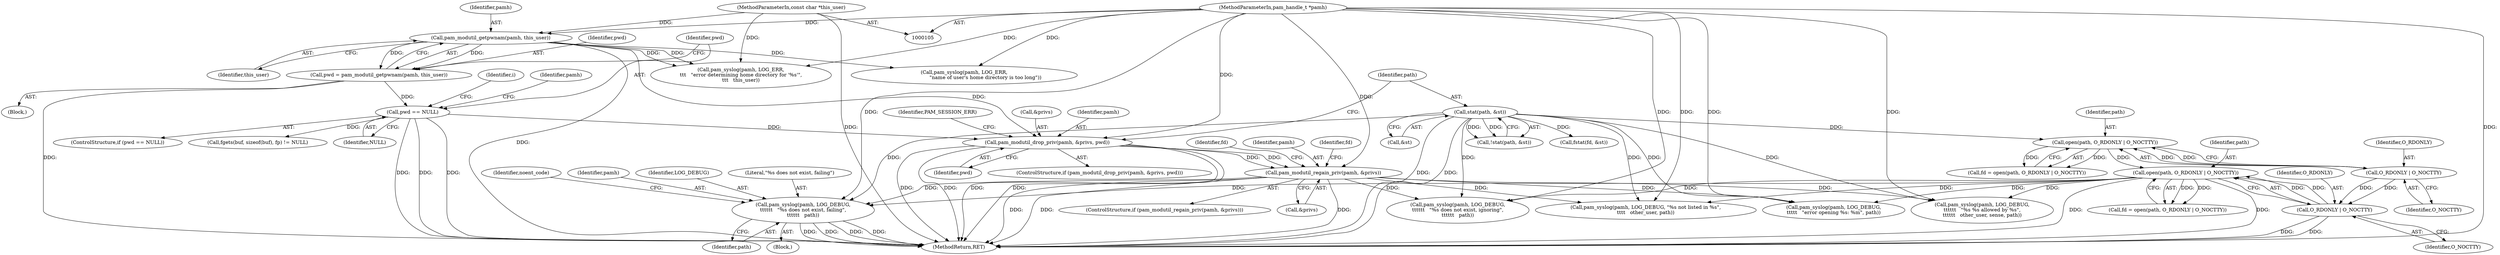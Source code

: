 digraph "0_altlinux_843807a3a90f52e7538be756616510730a24739a@API" {
"1000360" [label="(Call,pam_syslog(pamh, LOG_DEBUG,\n\t\t\t\t\t\t   \"%s does not exist, failing\",\n\t\t\t\t\t\t   path))"];
"1000216" [label="(Call,pam_modutil_regain_priv(pamh, &privs))"];
"1000175" [label="(Call,pam_modutil_drop_priv(pamh, &privs, pwd))"];
"1000130" [label="(Call,pam_modutil_getpwnam(pamh, this_user))"];
"1000106" [label="(MethodParameterIn,pam_handle_t *pamh)"];
"1000108" [label="(MethodParameterIn,const char *this_user)"];
"1000134" [label="(Call,pwd == NULL)"];
"1000128" [label="(Call,pwd = pam_modutil_getpwnam(pamh, this_user))"];
"1000184" [label="(Call,stat(path, &st))"];
"1000207" [label="(Call,open(path, O_RDONLY | O_NOCTTY))"];
"1000200" [label="(Call,open(path, O_RDONLY | O_NOCTTY))"];
"1000202" [label="(Call,O_RDONLY | O_NOCTTY)"];
"1000209" [label="(Call,O_RDONLY | O_NOCTTY)"];
"1000179" [label="(Identifier,pwd)"];
"1000215" [label="(ControlStructure,if (pam_modutil_regain_priv(pamh, &privs)))"];
"1000203" [label="(Identifier,O_RDONLY)"];
"1000185" [label="(Identifier,path)"];
"1000361" [label="(Identifier,pamh)"];
"1000139" [label="(Identifier,pamh)"];
"1000363" [label="(Literal,\"%s does not exist, failing\")"];
"1000138" [label="(Call,pam_syslog(pamh, LOG_ERR,\n\t\t\t   \"error determining home directory for '%s'\",\n\t\t\t   this_user))"];
"1000231" [label="(Identifier,fd)"];
"1000218" [label="(Call,&privs)"];
"1000208" [label="(Identifier,path)"];
"1000168" [label="(Call,pam_syslog(pamh, LOG_ERR,\n                           \"name of user's home directory is too long\"))"];
"1000136" [label="(Identifier,NULL)"];
"1000177" [label="(Call,&privs)"];
"1000236" [label="(Call,fstat(fd, &st))"];
"1000108" [label="(MethodParameterIn,const char *this_user)"];
"1000210" [label="(Identifier,O_RDONLY)"];
"1000366" [label="(Identifier,noent_code)"];
"1000133" [label="(ControlStructure,if (pwd == NULL))"];
"1000216" [label="(Call,pam_modutil_regain_priv(pamh, &privs))"];
"1000131" [label="(Identifier,pamh)"];
"1000200" [label="(Call,open(path, O_RDONLY | O_NOCTTY))"];
"1000207" [label="(Call,open(path, O_RDONLY | O_NOCTTY))"];
"1000362" [label="(Identifier,LOG_DEBUG)"];
"1000360" [label="(Call,pam_syslog(pamh, LOG_DEBUG,\n\t\t\t\t\t\t   \"%s does not exist, failing\",\n\t\t\t\t\t\t   path))"];
"1000174" [label="(ControlStructure,if (pam_modutil_drop_priv(pamh, &privs, pwd)))"];
"1000130" [label="(Call,pam_modutil_getpwnam(pamh, this_user))"];
"1000128" [label="(Call,pwd = pam_modutil_getpwnam(pamh, this_user))"];
"1000132" [label="(Identifier,this_user)"];
"1000202" [label="(Call,O_RDONLY | O_NOCTTY)"];
"1000364" [label="(Identifier,path)"];
"1000217" [label="(Identifier,pamh)"];
"1000309" [label="(Call,pam_syslog(pamh, LOG_DEBUG,\n\t\t\t\t\t\t   \"%s %s allowed by %s\",\n\t\t\t\t\t\t   other_user, sense, path))"];
"1000176" [label="(Identifier,pamh)"];
"1000205" [label="(Call,fd = open(path, O_RDONLY | O_NOCTTY))"];
"1000258" [label="(Call,fgets(buf, sizeof(buf), fp) != NULL)"];
"1000371" [label="(Call,pam_syslog(pamh, LOG_DEBUG,\n\t\t\t\t\t   \"error opening %s: %m\", path))"];
"1000129" [label="(Identifier,pwd)"];
"1000350" [label="(Call,pam_syslog(pamh, LOG_DEBUG,\n\t\t\t\t\t\t   \"%s does not exist, ignoring\",\n\t\t\t\t\t\t   path))"];
"1000211" [label="(Identifier,O_NOCTTY)"];
"1000146" [label="(Identifier,i)"];
"1000181" [label="(Identifier,PAM_SESSION_ERR)"];
"1000209" [label="(Call,O_RDONLY | O_NOCTTY)"];
"1000223" [label="(Identifier,fd)"];
"1000323" [label="(Call,pam_syslog(pamh, LOG_DEBUG, \"%s not listed in %s\",\n\t\t\t\t   other_user, path))"];
"1000134" [label="(Call,pwd == NULL)"];
"1000112" [label="(Block,)"];
"1000201" [label="(Identifier,path)"];
"1000378" [label="(MethodReturn,RET)"];
"1000135" [label="(Identifier,pwd)"];
"1000204" [label="(Identifier,O_NOCTTY)"];
"1000106" [label="(MethodParameterIn,pam_handle_t *pamh)"];
"1000184" [label="(Call,stat(path, &st))"];
"1000183" [label="(Call,!stat(path, &st))"];
"1000359" [label="(Block,)"];
"1000198" [label="(Call,fd = open(path, O_RDONLY | O_NOCTTY))"];
"1000175" [label="(Call,pam_modutil_drop_priv(pamh, &privs, pwd))"];
"1000186" [label="(Call,&st)"];
"1000360" -> "1000359"  [label="AST: "];
"1000360" -> "1000364"  [label="CFG: "];
"1000361" -> "1000360"  [label="AST: "];
"1000362" -> "1000360"  [label="AST: "];
"1000363" -> "1000360"  [label="AST: "];
"1000364" -> "1000360"  [label="AST: "];
"1000366" -> "1000360"  [label="CFG: "];
"1000360" -> "1000378"  [label="DDG: "];
"1000360" -> "1000378"  [label="DDG: "];
"1000360" -> "1000378"  [label="DDG: "];
"1000360" -> "1000378"  [label="DDG: "];
"1000216" -> "1000360"  [label="DDG: "];
"1000106" -> "1000360"  [label="DDG: "];
"1000184" -> "1000360"  [label="DDG: "];
"1000207" -> "1000360"  [label="DDG: "];
"1000216" -> "1000215"  [label="AST: "];
"1000216" -> "1000218"  [label="CFG: "];
"1000217" -> "1000216"  [label="AST: "];
"1000218" -> "1000216"  [label="AST: "];
"1000223" -> "1000216"  [label="CFG: "];
"1000231" -> "1000216"  [label="CFG: "];
"1000216" -> "1000378"  [label="DDG: "];
"1000216" -> "1000378"  [label="DDG: "];
"1000216" -> "1000378"  [label="DDG: "];
"1000175" -> "1000216"  [label="DDG: "];
"1000175" -> "1000216"  [label="DDG: "];
"1000106" -> "1000216"  [label="DDG: "];
"1000216" -> "1000309"  [label="DDG: "];
"1000216" -> "1000323"  [label="DDG: "];
"1000216" -> "1000350"  [label="DDG: "];
"1000216" -> "1000371"  [label="DDG: "];
"1000175" -> "1000174"  [label="AST: "];
"1000175" -> "1000179"  [label="CFG: "];
"1000176" -> "1000175"  [label="AST: "];
"1000177" -> "1000175"  [label="AST: "];
"1000179" -> "1000175"  [label="AST: "];
"1000181" -> "1000175"  [label="CFG: "];
"1000185" -> "1000175"  [label="CFG: "];
"1000175" -> "1000378"  [label="DDG: "];
"1000175" -> "1000378"  [label="DDG: "];
"1000175" -> "1000378"  [label="DDG: "];
"1000175" -> "1000378"  [label="DDG: "];
"1000130" -> "1000175"  [label="DDG: "];
"1000106" -> "1000175"  [label="DDG: "];
"1000134" -> "1000175"  [label="DDG: "];
"1000130" -> "1000128"  [label="AST: "];
"1000130" -> "1000132"  [label="CFG: "];
"1000131" -> "1000130"  [label="AST: "];
"1000132" -> "1000130"  [label="AST: "];
"1000128" -> "1000130"  [label="CFG: "];
"1000130" -> "1000378"  [label="DDG: "];
"1000130" -> "1000128"  [label="DDG: "];
"1000130" -> "1000128"  [label="DDG: "];
"1000106" -> "1000130"  [label="DDG: "];
"1000108" -> "1000130"  [label="DDG: "];
"1000130" -> "1000138"  [label="DDG: "];
"1000130" -> "1000138"  [label="DDG: "];
"1000130" -> "1000168"  [label="DDG: "];
"1000106" -> "1000105"  [label="AST: "];
"1000106" -> "1000378"  [label="DDG: "];
"1000106" -> "1000138"  [label="DDG: "];
"1000106" -> "1000168"  [label="DDG: "];
"1000106" -> "1000309"  [label="DDG: "];
"1000106" -> "1000323"  [label="DDG: "];
"1000106" -> "1000350"  [label="DDG: "];
"1000106" -> "1000371"  [label="DDG: "];
"1000108" -> "1000105"  [label="AST: "];
"1000108" -> "1000378"  [label="DDG: "];
"1000108" -> "1000138"  [label="DDG: "];
"1000134" -> "1000133"  [label="AST: "];
"1000134" -> "1000136"  [label="CFG: "];
"1000135" -> "1000134"  [label="AST: "];
"1000136" -> "1000134"  [label="AST: "];
"1000139" -> "1000134"  [label="CFG: "];
"1000146" -> "1000134"  [label="CFG: "];
"1000134" -> "1000378"  [label="DDG: "];
"1000134" -> "1000378"  [label="DDG: "];
"1000134" -> "1000378"  [label="DDG: "];
"1000128" -> "1000134"  [label="DDG: "];
"1000134" -> "1000258"  [label="DDG: "];
"1000128" -> "1000112"  [label="AST: "];
"1000129" -> "1000128"  [label="AST: "];
"1000135" -> "1000128"  [label="CFG: "];
"1000128" -> "1000378"  [label="DDG: "];
"1000184" -> "1000183"  [label="AST: "];
"1000184" -> "1000186"  [label="CFG: "];
"1000185" -> "1000184"  [label="AST: "];
"1000186" -> "1000184"  [label="AST: "];
"1000183" -> "1000184"  [label="CFG: "];
"1000184" -> "1000378"  [label="DDG: "];
"1000184" -> "1000378"  [label="DDG: "];
"1000184" -> "1000183"  [label="DDG: "];
"1000184" -> "1000183"  [label="DDG: "];
"1000184" -> "1000200"  [label="DDG: "];
"1000184" -> "1000236"  [label="DDG: "];
"1000184" -> "1000309"  [label="DDG: "];
"1000184" -> "1000323"  [label="DDG: "];
"1000184" -> "1000350"  [label="DDG: "];
"1000184" -> "1000371"  [label="DDG: "];
"1000207" -> "1000205"  [label="AST: "];
"1000207" -> "1000209"  [label="CFG: "];
"1000208" -> "1000207"  [label="AST: "];
"1000209" -> "1000207"  [label="AST: "];
"1000205" -> "1000207"  [label="CFG: "];
"1000207" -> "1000378"  [label="DDG: "];
"1000207" -> "1000378"  [label="DDG: "];
"1000207" -> "1000205"  [label="DDG: "];
"1000207" -> "1000205"  [label="DDG: "];
"1000200" -> "1000207"  [label="DDG: "];
"1000209" -> "1000207"  [label="DDG: "];
"1000209" -> "1000207"  [label="DDG: "];
"1000207" -> "1000309"  [label="DDG: "];
"1000207" -> "1000323"  [label="DDG: "];
"1000207" -> "1000350"  [label="DDG: "];
"1000207" -> "1000371"  [label="DDG: "];
"1000200" -> "1000198"  [label="AST: "];
"1000200" -> "1000202"  [label="CFG: "];
"1000201" -> "1000200"  [label="AST: "];
"1000202" -> "1000200"  [label="AST: "];
"1000198" -> "1000200"  [label="CFG: "];
"1000200" -> "1000198"  [label="DDG: "];
"1000200" -> "1000198"  [label="DDG: "];
"1000202" -> "1000200"  [label="DDG: "];
"1000202" -> "1000200"  [label="DDG: "];
"1000202" -> "1000204"  [label="CFG: "];
"1000203" -> "1000202"  [label="AST: "];
"1000204" -> "1000202"  [label="AST: "];
"1000202" -> "1000209"  [label="DDG: "];
"1000202" -> "1000209"  [label="DDG: "];
"1000209" -> "1000211"  [label="CFG: "];
"1000210" -> "1000209"  [label="AST: "];
"1000211" -> "1000209"  [label="AST: "];
"1000209" -> "1000378"  [label="DDG: "];
"1000209" -> "1000378"  [label="DDG: "];
}
